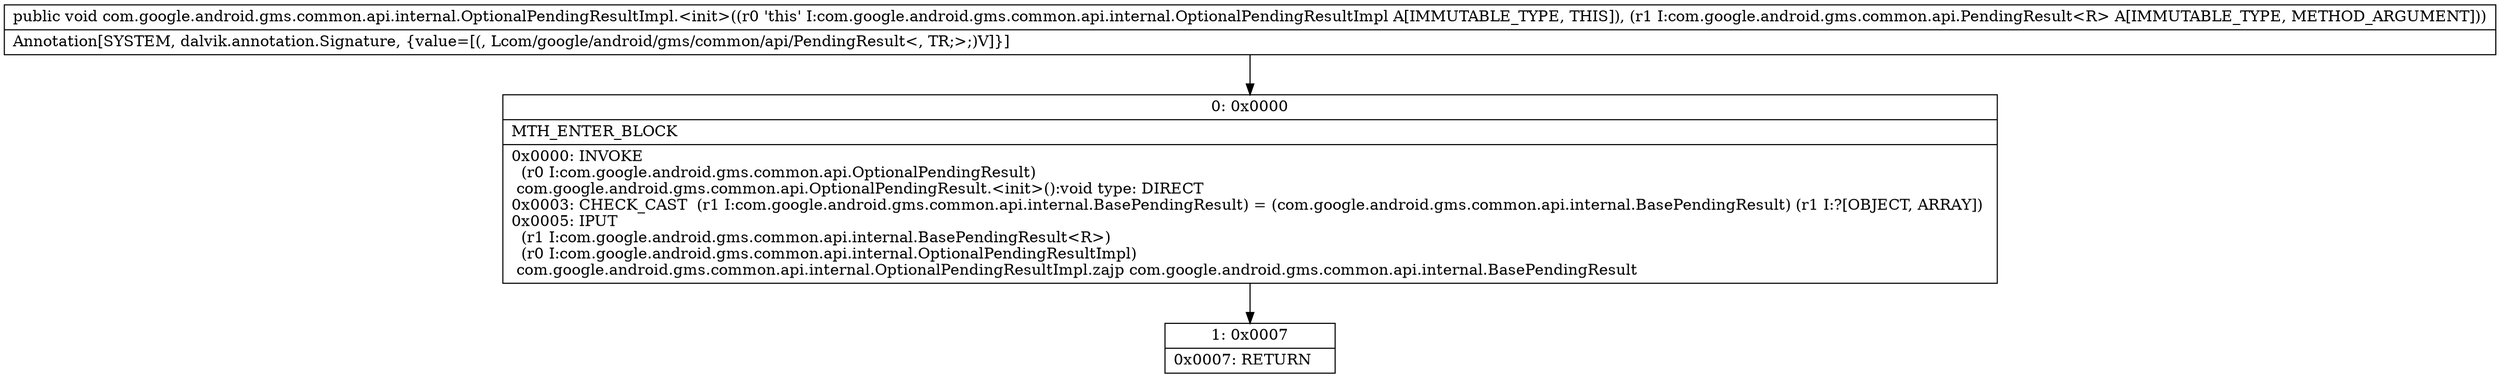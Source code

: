 digraph "CFG forcom.google.android.gms.common.api.internal.OptionalPendingResultImpl.\<init\>(Lcom\/google\/android\/gms\/common\/api\/PendingResult;)V" {
Node_0 [shape=record,label="{0\:\ 0x0000|MTH_ENTER_BLOCK\l|0x0000: INVOKE  \l  (r0 I:com.google.android.gms.common.api.OptionalPendingResult)\l com.google.android.gms.common.api.OptionalPendingResult.\<init\>():void type: DIRECT \l0x0003: CHECK_CAST  (r1 I:com.google.android.gms.common.api.internal.BasePendingResult) = (com.google.android.gms.common.api.internal.BasePendingResult) (r1 I:?[OBJECT, ARRAY]) \l0x0005: IPUT  \l  (r1 I:com.google.android.gms.common.api.internal.BasePendingResult\<R\>)\l  (r0 I:com.google.android.gms.common.api.internal.OptionalPendingResultImpl)\l com.google.android.gms.common.api.internal.OptionalPendingResultImpl.zajp com.google.android.gms.common.api.internal.BasePendingResult \l}"];
Node_1 [shape=record,label="{1\:\ 0x0007|0x0007: RETURN   \l}"];
MethodNode[shape=record,label="{public void com.google.android.gms.common.api.internal.OptionalPendingResultImpl.\<init\>((r0 'this' I:com.google.android.gms.common.api.internal.OptionalPendingResultImpl A[IMMUTABLE_TYPE, THIS]), (r1 I:com.google.android.gms.common.api.PendingResult\<R\> A[IMMUTABLE_TYPE, METHOD_ARGUMENT]))  | Annotation[SYSTEM, dalvik.annotation.Signature, \{value=[(, Lcom\/google\/android\/gms\/common\/api\/PendingResult\<, TR;\>;)V]\}]\l}"];
MethodNode -> Node_0;
Node_0 -> Node_1;
}


